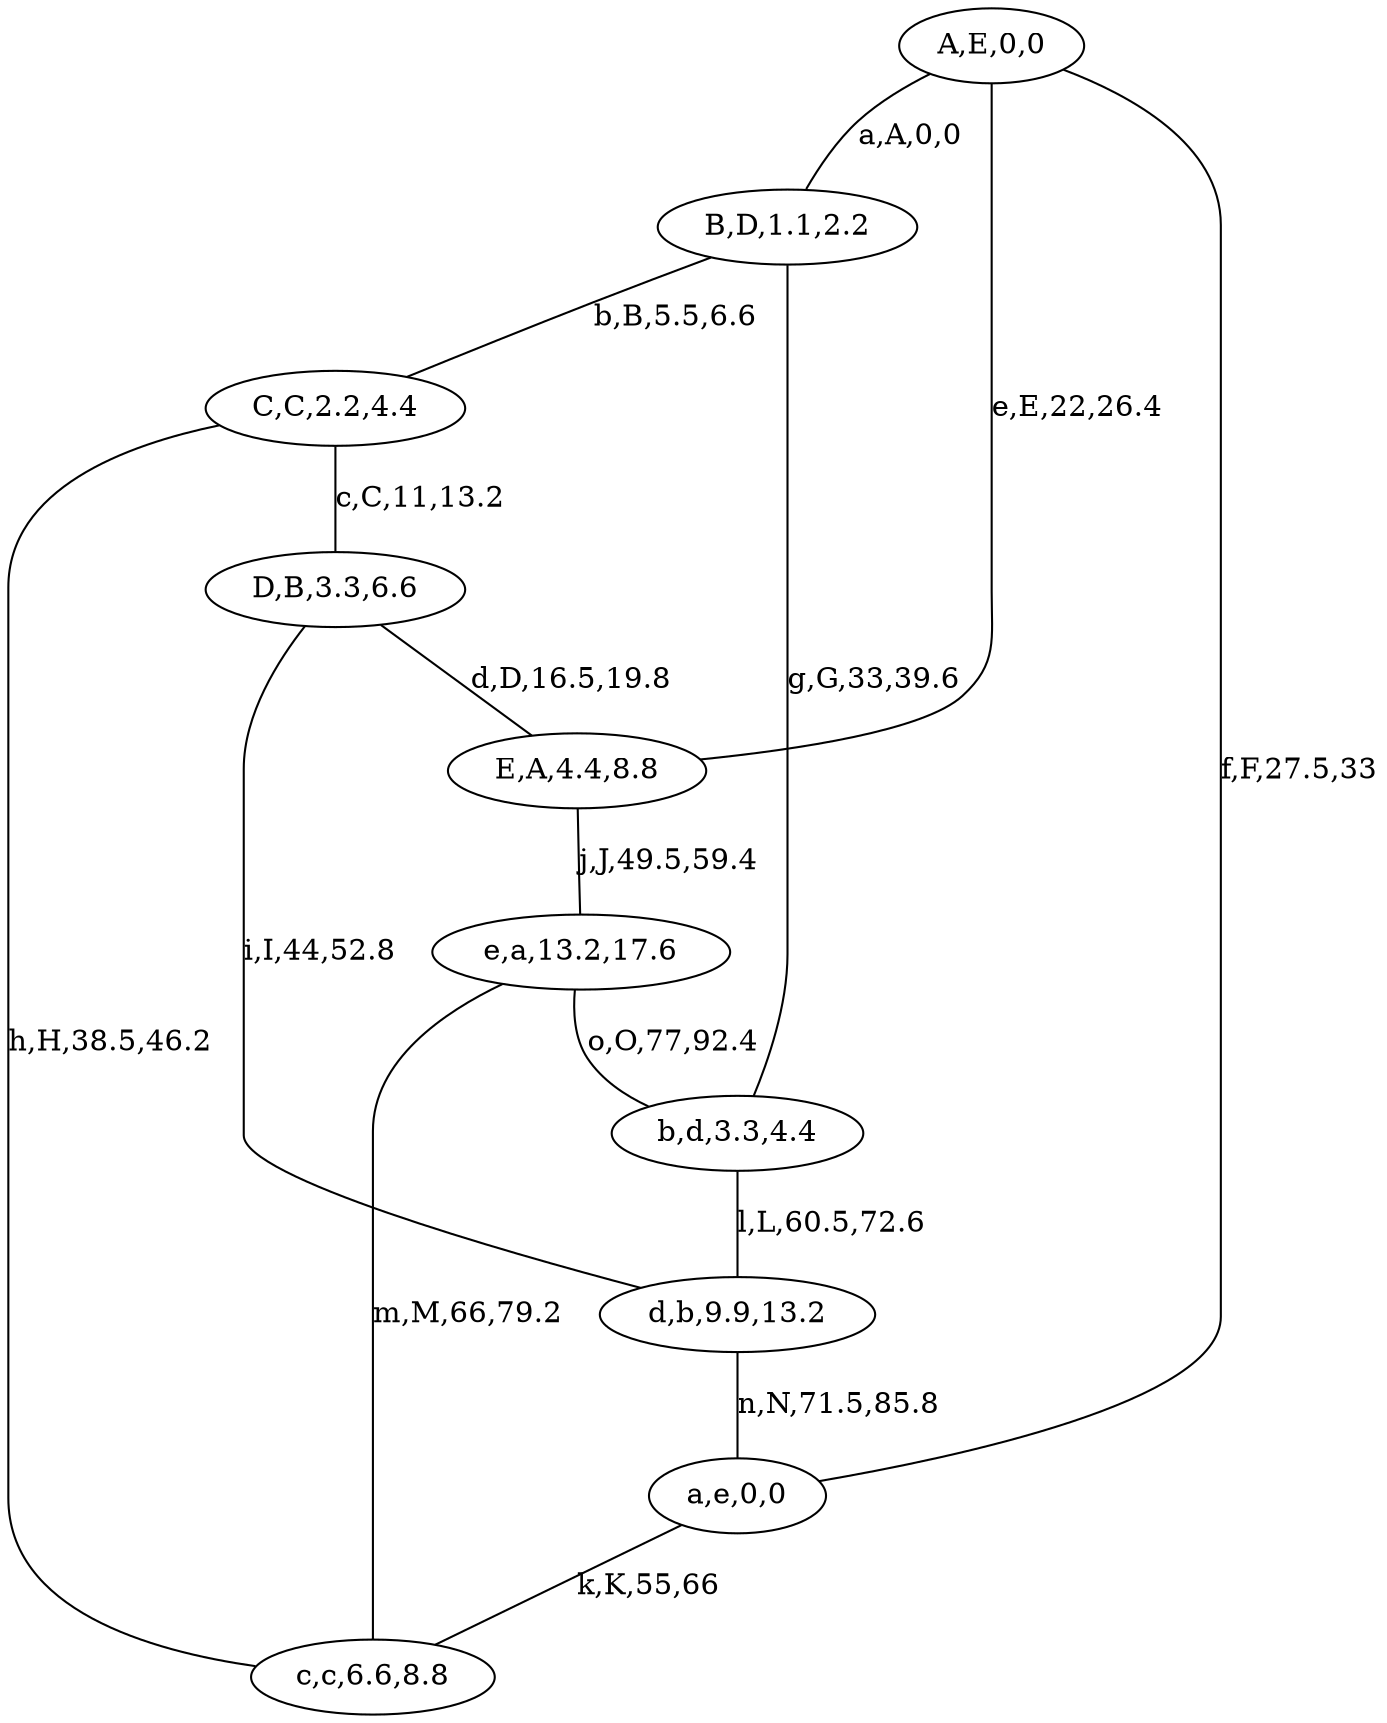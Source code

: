 graph G {
0[label="A,E,0,0", regular="0"];
1[label="B,D,1.1,2.2", regular="0"];
2[label="C,C,2.2,4.4", regular="0"];
3[label="D,B,3.3,6.6", regular="0"];
4[label="E,A,4.4,8.8", regular="0"];
5[label="a,e,0,0", regular="0"];
6[label="b,d,3.3,4.4", regular="0"];
7[label="c,c,6.6,8.8", regular="0"];
8[label="d,b,9.9,13.2", regular="0"];
9[label="e,a,13.2,17.6", regular="0"];
0--1 [label="a,A,0,0", regular="0"];
1--2 [label="b,B,5.5,6.6", regular="0"];
2--3 [label="c,C,11,13.2", regular="0"];
3--4 [label="d,D,16.5,19.8", regular="0"];
4--0 [label="e,E,22,26.4", regular="0"];
0--5 [label="f,F,27.5,33", regular="0"];
1--6 [label="g,G,33,39.6", regular="0"];
2--7 [label="h,H,38.5,46.2", regular="0"];
3--8 [label="i,I,44,52.8", regular="0"];
4--9 [label="j,J,49.5,59.4", regular="0"];
5--7 [label="k,K,55,66", regular="0"];
6--8 [label="l,L,60.5,72.6", regular="0"];
7--9 [label="m,M,66,79.2", regular="0"];
8--5 [label="n,N,71.5,85.8", regular="0"];
9--6 [label="o,O,77,92.4", regular="0"];
}
